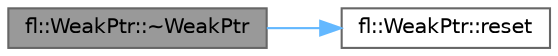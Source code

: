 digraph "fl::WeakPtr::~WeakPtr"
{
 // LATEX_PDF_SIZE
  bgcolor="transparent";
  edge [fontname=Helvetica,fontsize=10,labelfontname=Helvetica,labelfontsize=10];
  node [fontname=Helvetica,fontsize=10,shape=box,height=0.2,width=0.4];
  rankdir="LR";
  Node1 [id="Node000001",label="fl::WeakPtr::~WeakPtr",height=0.2,width=0.4,color="gray40", fillcolor="grey60", style="filled", fontcolor="black",tooltip=" "];
  Node1 -> Node2 [id="edge1_Node000001_Node000002",color="steelblue1",style="solid",tooltip=" "];
  Node2 [id="Node000002",label="fl::WeakPtr::reset",height=0.2,width=0.4,color="grey40", fillcolor="white", style="filled",URL="$db/d77/classfl_1_1_weak_ptr.html#aba05c9a6ba7fe20b8f624184cc999ee4",tooltip=" "];
}
